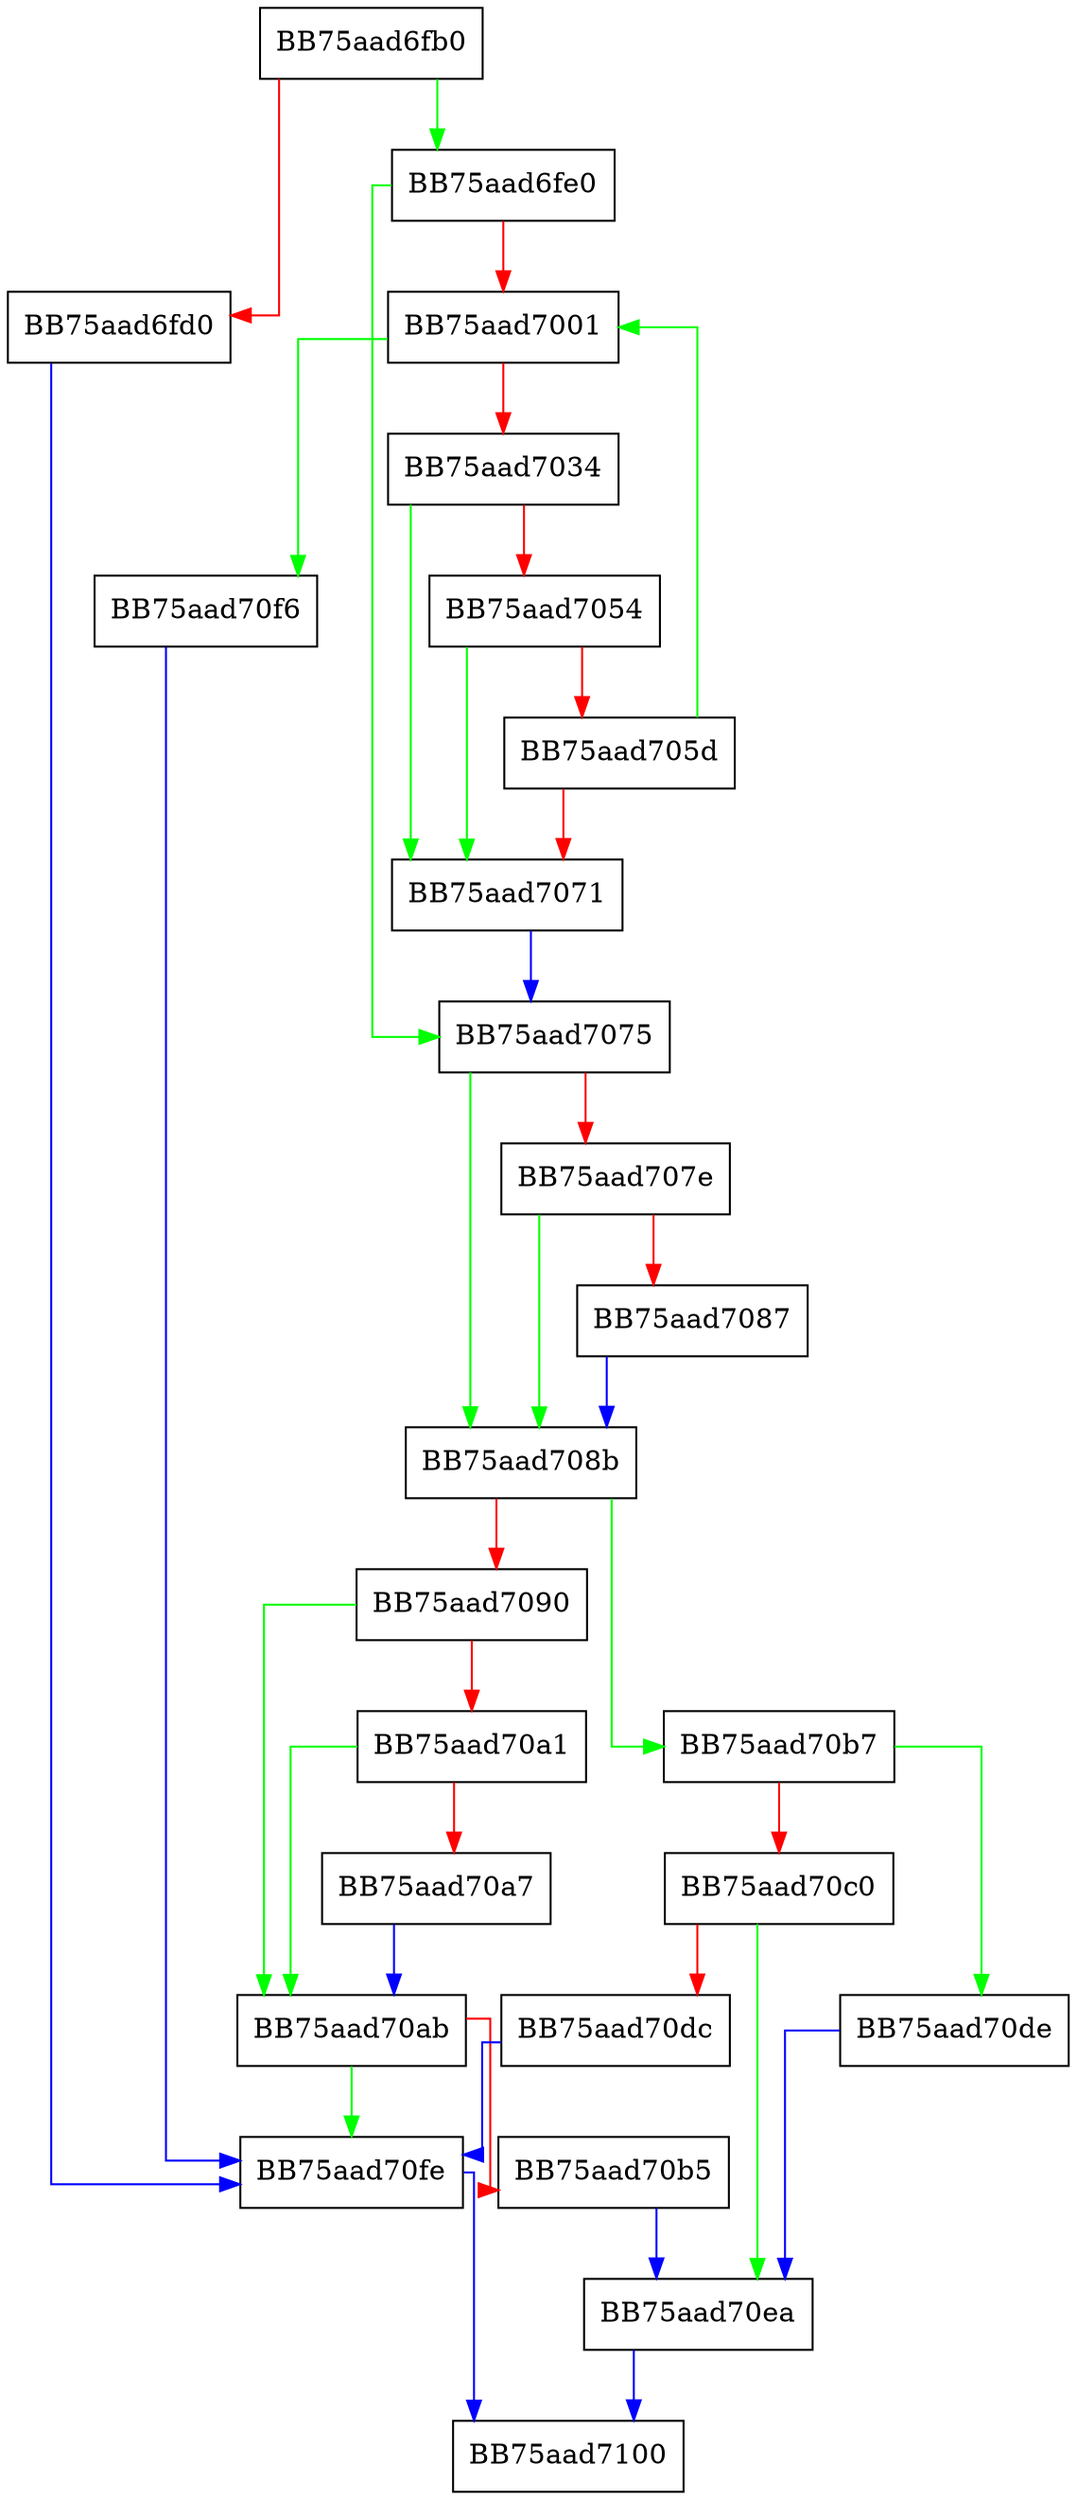 digraph unwind_long_set_repeat {
  node [shape="box"];
  graph [splines=ortho];
  BB75aad6fb0 -> BB75aad6fe0 [color="green"];
  BB75aad6fb0 -> BB75aad6fd0 [color="red"];
  BB75aad6fd0 -> BB75aad70fe [color="blue"];
  BB75aad6fe0 -> BB75aad7075 [color="green"];
  BB75aad6fe0 -> BB75aad7001 [color="red"];
  BB75aad7001 -> BB75aad70f6 [color="green"];
  BB75aad7001 -> BB75aad7034 [color="red"];
  BB75aad7034 -> BB75aad7071 [color="green"];
  BB75aad7034 -> BB75aad7054 [color="red"];
  BB75aad7054 -> BB75aad7071 [color="green"];
  BB75aad7054 -> BB75aad705d [color="red"];
  BB75aad705d -> BB75aad7001 [color="green"];
  BB75aad705d -> BB75aad7071 [color="red"];
  BB75aad7071 -> BB75aad7075 [color="blue"];
  BB75aad7075 -> BB75aad708b [color="green"];
  BB75aad7075 -> BB75aad707e [color="red"];
  BB75aad707e -> BB75aad708b [color="green"];
  BB75aad707e -> BB75aad7087 [color="red"];
  BB75aad7087 -> BB75aad708b [color="blue"];
  BB75aad708b -> BB75aad70b7 [color="green"];
  BB75aad708b -> BB75aad7090 [color="red"];
  BB75aad7090 -> BB75aad70ab [color="green"];
  BB75aad7090 -> BB75aad70a1 [color="red"];
  BB75aad70a1 -> BB75aad70ab [color="green"];
  BB75aad70a1 -> BB75aad70a7 [color="red"];
  BB75aad70a7 -> BB75aad70ab [color="blue"];
  BB75aad70ab -> BB75aad70fe [color="green"];
  BB75aad70ab -> BB75aad70b5 [color="red"];
  BB75aad70b5 -> BB75aad70ea [color="blue"];
  BB75aad70b7 -> BB75aad70de [color="green"];
  BB75aad70b7 -> BB75aad70c0 [color="red"];
  BB75aad70c0 -> BB75aad70ea [color="green"];
  BB75aad70c0 -> BB75aad70dc [color="red"];
  BB75aad70dc -> BB75aad70fe [color="blue"];
  BB75aad70de -> BB75aad70ea [color="blue"];
  BB75aad70ea -> BB75aad7100 [color="blue"];
  BB75aad70f6 -> BB75aad70fe [color="blue"];
  BB75aad70fe -> BB75aad7100 [color="blue"];
}